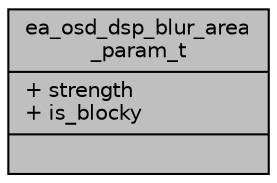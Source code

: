 digraph "ea_osd_dsp_blur_area_param_t"
{
 // INTERACTIVE_SVG=YES
 // LATEX_PDF_SIZE
  bgcolor="transparent";
  edge [fontname="Helvetica",fontsize="10",labelfontname="Helvetica",labelfontsize="10"];
  node [fontname="Helvetica",fontsize="10",shape=record];
  Node1 [label="{ea_osd_dsp_blur_area\l_param_t\n|+ strength\l+ is_blocky\l|}",height=0.2,width=0.4,color="black", fillcolor="grey75", style="filled", fontcolor="black",tooltip=" "];
}

